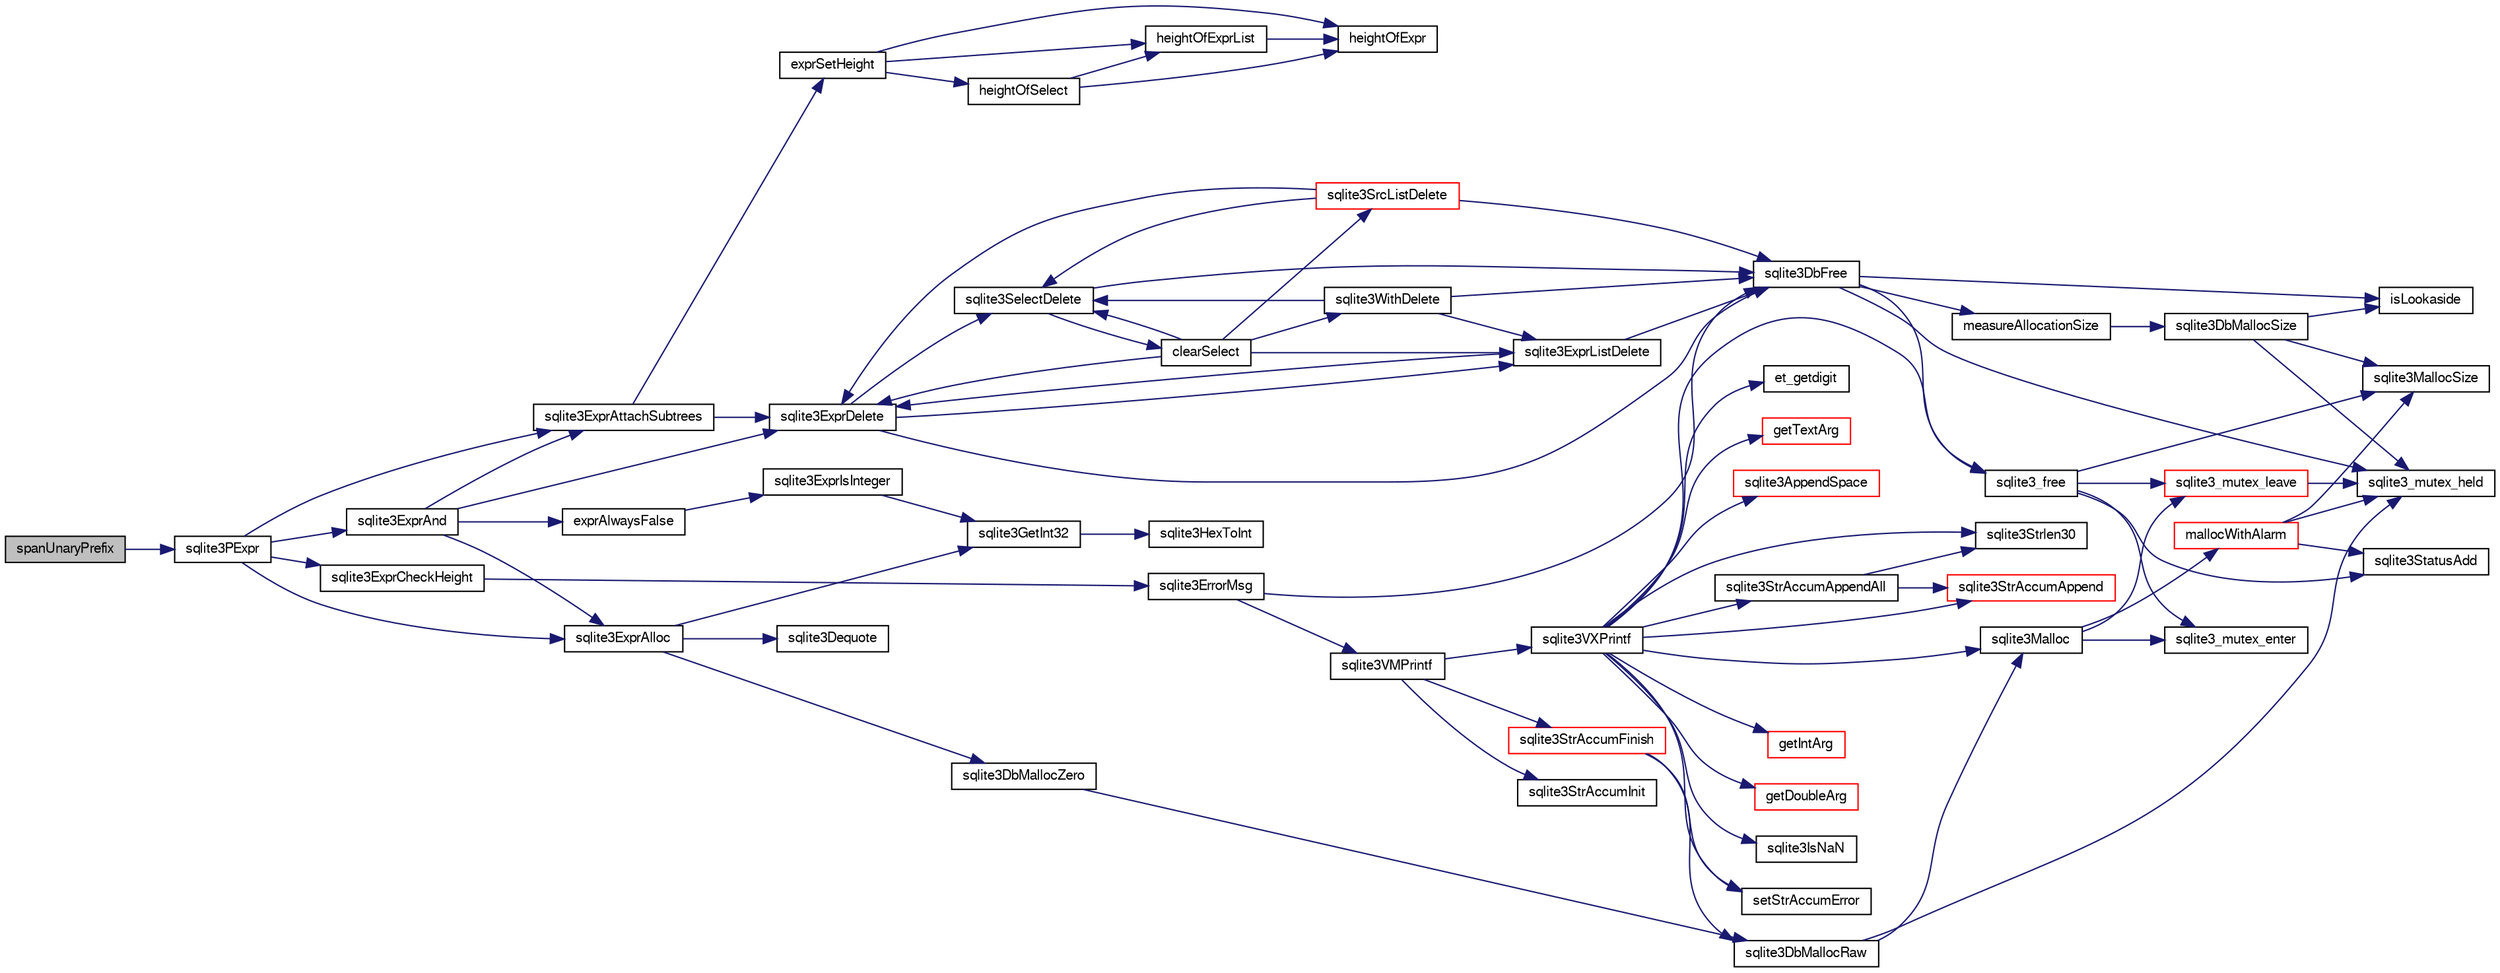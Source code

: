 digraph "spanUnaryPrefix"
{
  edge [fontname="FreeSans",fontsize="10",labelfontname="FreeSans",labelfontsize="10"];
  node [fontname="FreeSans",fontsize="10",shape=record];
  rankdir="LR";
  Node298959 [label="spanUnaryPrefix",height=0.2,width=0.4,color="black", fillcolor="grey75", style="filled", fontcolor="black"];
  Node298959 -> Node298960 [color="midnightblue",fontsize="10",style="solid",fontname="FreeSans"];
  Node298960 [label="sqlite3PExpr",height=0.2,width=0.4,color="black", fillcolor="white", style="filled",URL="$sqlite3_8c.html#a56670a96a4ad8449466fea3449f71c57"];
  Node298960 -> Node298961 [color="midnightblue",fontsize="10",style="solid",fontname="FreeSans"];
  Node298961 [label="sqlite3ExprAnd",height=0.2,width=0.4,color="black", fillcolor="white", style="filled",URL="$sqlite3_8c.html#adb7ce3f2fe4bc4cb22dbb82aed2b6c32"];
  Node298961 -> Node298962 [color="midnightblue",fontsize="10",style="solid",fontname="FreeSans"];
  Node298962 [label="exprAlwaysFalse",height=0.2,width=0.4,color="black", fillcolor="white", style="filled",URL="$sqlite3_8c.html#aa72440ec8db7b30f945e8f50ad9a4eba"];
  Node298962 -> Node298963 [color="midnightblue",fontsize="10",style="solid",fontname="FreeSans"];
  Node298963 [label="sqlite3ExprIsInteger",height=0.2,width=0.4,color="black", fillcolor="white", style="filled",URL="$sqlite3_8c.html#a93009f02d365fbdd3f83865b723fd950"];
  Node298963 -> Node298964 [color="midnightblue",fontsize="10",style="solid",fontname="FreeSans"];
  Node298964 [label="sqlite3GetInt32",height=0.2,width=0.4,color="black", fillcolor="white", style="filled",URL="$sqlite3_8c.html#a5f876209b4343549fc9224cd11c70928"];
  Node298964 -> Node298965 [color="midnightblue",fontsize="10",style="solid",fontname="FreeSans"];
  Node298965 [label="sqlite3HexToInt",height=0.2,width=0.4,color="black", fillcolor="white", style="filled",URL="$sqlite3_8c.html#ae3802c77b18399c03c8c9f973ff47239"];
  Node298961 -> Node298966 [color="midnightblue",fontsize="10",style="solid",fontname="FreeSans"];
  Node298966 [label="sqlite3ExprDelete",height=0.2,width=0.4,color="black", fillcolor="white", style="filled",URL="$sqlite3_8c.html#ae4e21ab5918e0428fbaa9e615dceb309"];
  Node298966 -> Node298967 [color="midnightblue",fontsize="10",style="solid",fontname="FreeSans"];
  Node298967 [label="sqlite3DbFree",height=0.2,width=0.4,color="black", fillcolor="white", style="filled",URL="$sqlite3_8c.html#ac70ab821a6607b4a1b909582dc37a069"];
  Node298967 -> Node298968 [color="midnightblue",fontsize="10",style="solid",fontname="FreeSans"];
  Node298968 [label="sqlite3_mutex_held",height=0.2,width=0.4,color="black", fillcolor="white", style="filled",URL="$sqlite3_8c.html#acf77da68932b6bc163c5e68547ecc3e7"];
  Node298967 -> Node298969 [color="midnightblue",fontsize="10",style="solid",fontname="FreeSans"];
  Node298969 [label="measureAllocationSize",height=0.2,width=0.4,color="black", fillcolor="white", style="filled",URL="$sqlite3_8c.html#a45731e644a22fdb756e2b6337224217a"];
  Node298969 -> Node298970 [color="midnightblue",fontsize="10",style="solid",fontname="FreeSans"];
  Node298970 [label="sqlite3DbMallocSize",height=0.2,width=0.4,color="black", fillcolor="white", style="filled",URL="$sqlite3_8c.html#aa397e5a8a03495203a0767abf0a71f86"];
  Node298970 -> Node298971 [color="midnightblue",fontsize="10",style="solid",fontname="FreeSans"];
  Node298971 [label="sqlite3MallocSize",height=0.2,width=0.4,color="black", fillcolor="white", style="filled",URL="$sqlite3_8c.html#acf5d2a5f35270bafb050bd2def576955"];
  Node298970 -> Node298968 [color="midnightblue",fontsize="10",style="solid",fontname="FreeSans"];
  Node298970 -> Node298972 [color="midnightblue",fontsize="10",style="solid",fontname="FreeSans"];
  Node298972 [label="isLookaside",height=0.2,width=0.4,color="black", fillcolor="white", style="filled",URL="$sqlite3_8c.html#a770fa05ff9717b75e16f4d968a77b897"];
  Node298967 -> Node298972 [color="midnightblue",fontsize="10",style="solid",fontname="FreeSans"];
  Node298967 -> Node298973 [color="midnightblue",fontsize="10",style="solid",fontname="FreeSans"];
  Node298973 [label="sqlite3_free",height=0.2,width=0.4,color="black", fillcolor="white", style="filled",URL="$sqlite3_8c.html#a6552349e36a8a691af5487999ab09519"];
  Node298973 -> Node298974 [color="midnightblue",fontsize="10",style="solid",fontname="FreeSans"];
  Node298974 [label="sqlite3_mutex_enter",height=0.2,width=0.4,color="black", fillcolor="white", style="filled",URL="$sqlite3_8c.html#a1c12cde690bd89f104de5cbad12a6bf5"];
  Node298973 -> Node298975 [color="midnightblue",fontsize="10",style="solid",fontname="FreeSans"];
  Node298975 [label="sqlite3StatusAdd",height=0.2,width=0.4,color="black", fillcolor="white", style="filled",URL="$sqlite3_8c.html#afa029f93586aeab4cc85360905dae9cd"];
  Node298973 -> Node298971 [color="midnightblue",fontsize="10",style="solid",fontname="FreeSans"];
  Node298973 -> Node298976 [color="midnightblue",fontsize="10",style="solid",fontname="FreeSans"];
  Node298976 [label="sqlite3_mutex_leave",height=0.2,width=0.4,color="red", fillcolor="white", style="filled",URL="$sqlite3_8c.html#a5838d235601dbd3c1fa993555c6bcc93"];
  Node298976 -> Node298968 [color="midnightblue",fontsize="10",style="solid",fontname="FreeSans"];
  Node298966 -> Node298978 [color="midnightblue",fontsize="10",style="solid",fontname="FreeSans"];
  Node298978 [label="sqlite3SelectDelete",height=0.2,width=0.4,color="black", fillcolor="white", style="filled",URL="$sqlite3_8c.html#a0f56959f0acac85496744f0d068854a0"];
  Node298978 -> Node298979 [color="midnightblue",fontsize="10",style="solid",fontname="FreeSans"];
  Node298979 [label="clearSelect",height=0.2,width=0.4,color="black", fillcolor="white", style="filled",URL="$sqlite3_8c.html#ac083bac4f2f02c26aa02fc24ca8c2dd9"];
  Node298979 -> Node298980 [color="midnightblue",fontsize="10",style="solid",fontname="FreeSans"];
  Node298980 [label="sqlite3ExprListDelete",height=0.2,width=0.4,color="black", fillcolor="white", style="filled",URL="$sqlite3_8c.html#ae9cd46eac81e86a04ed8c09b99fc3c10"];
  Node298980 -> Node298966 [color="midnightblue",fontsize="10",style="solid",fontname="FreeSans"];
  Node298980 -> Node298967 [color="midnightblue",fontsize="10",style="solid",fontname="FreeSans"];
  Node298979 -> Node298981 [color="midnightblue",fontsize="10",style="solid",fontname="FreeSans"];
  Node298981 [label="sqlite3SrcListDelete",height=0.2,width=0.4,color="red", fillcolor="white", style="filled",URL="$sqlite3_8c.html#acc250a3e5e7fd8889a16a9f28e3e7312"];
  Node298981 -> Node298967 [color="midnightblue",fontsize="10",style="solid",fontname="FreeSans"];
  Node298981 -> Node298978 [color="midnightblue",fontsize="10",style="solid",fontname="FreeSans"];
  Node298981 -> Node298966 [color="midnightblue",fontsize="10",style="solid",fontname="FreeSans"];
  Node298979 -> Node298966 [color="midnightblue",fontsize="10",style="solid",fontname="FreeSans"];
  Node298979 -> Node298978 [color="midnightblue",fontsize="10",style="solid",fontname="FreeSans"];
  Node298979 -> Node299295 [color="midnightblue",fontsize="10",style="solid",fontname="FreeSans"];
  Node299295 [label="sqlite3WithDelete",height=0.2,width=0.4,color="black", fillcolor="white", style="filled",URL="$sqlite3_8c.html#a17d9ea3de76b5d740b422ea9b4fe3abb"];
  Node299295 -> Node298980 [color="midnightblue",fontsize="10",style="solid",fontname="FreeSans"];
  Node299295 -> Node298978 [color="midnightblue",fontsize="10",style="solid",fontname="FreeSans"];
  Node299295 -> Node298967 [color="midnightblue",fontsize="10",style="solid",fontname="FreeSans"];
  Node298978 -> Node298967 [color="midnightblue",fontsize="10",style="solid",fontname="FreeSans"];
  Node298966 -> Node298980 [color="midnightblue",fontsize="10",style="solid",fontname="FreeSans"];
  Node298961 -> Node299918 [color="midnightblue",fontsize="10",style="solid",fontname="FreeSans"];
  Node299918 [label="sqlite3ExprAlloc",height=0.2,width=0.4,color="black", fillcolor="white", style="filled",URL="$sqlite3_8c.html#a7f1c54604acd48617bd41d26f5db776d"];
  Node299918 -> Node298964 [color="midnightblue",fontsize="10",style="solid",fontname="FreeSans"];
  Node299918 -> Node299191 [color="midnightblue",fontsize="10",style="solid",fontname="FreeSans"];
  Node299191 [label="sqlite3DbMallocZero",height=0.2,width=0.4,color="black", fillcolor="white", style="filled",URL="$sqlite3_8c.html#a49cfebac9d6067a03442c92af73f33e4"];
  Node299191 -> Node299007 [color="midnightblue",fontsize="10",style="solid",fontname="FreeSans"];
  Node299007 [label="sqlite3DbMallocRaw",height=0.2,width=0.4,color="black", fillcolor="white", style="filled",URL="$sqlite3_8c.html#abbe8be0cf7175e11ddc3e2218fad924e"];
  Node299007 -> Node298968 [color="midnightblue",fontsize="10",style="solid",fontname="FreeSans"];
  Node299007 -> Node298988 [color="midnightblue",fontsize="10",style="solid",fontname="FreeSans"];
  Node298988 [label="sqlite3Malloc",height=0.2,width=0.4,color="black", fillcolor="white", style="filled",URL="$sqlite3_8c.html#a361a2eaa846b1885f123abe46f5d8b2b"];
  Node298988 -> Node298974 [color="midnightblue",fontsize="10",style="solid",fontname="FreeSans"];
  Node298988 -> Node298989 [color="midnightblue",fontsize="10",style="solid",fontname="FreeSans"];
  Node298989 [label="mallocWithAlarm",height=0.2,width=0.4,color="red", fillcolor="white", style="filled",URL="$sqlite3_8c.html#ab070d5cf8e48ec8a6a43cf025d48598b"];
  Node298989 -> Node298968 [color="midnightblue",fontsize="10",style="solid",fontname="FreeSans"];
  Node298989 -> Node298971 [color="midnightblue",fontsize="10",style="solid",fontname="FreeSans"];
  Node298989 -> Node298975 [color="midnightblue",fontsize="10",style="solid",fontname="FreeSans"];
  Node298988 -> Node298976 [color="midnightblue",fontsize="10",style="solid",fontname="FreeSans"];
  Node299918 -> Node299246 [color="midnightblue",fontsize="10",style="solid",fontname="FreeSans"];
  Node299246 [label="sqlite3Dequote",height=0.2,width=0.4,color="black", fillcolor="white", style="filled",URL="$sqlite3_8c.html#a7b0ccb71d60de662cbb09755454dee5d"];
  Node298961 -> Node299919 [color="midnightblue",fontsize="10",style="solid",fontname="FreeSans"];
  Node299919 [label="sqlite3ExprAttachSubtrees",height=0.2,width=0.4,color="black", fillcolor="white", style="filled",URL="$sqlite3_8c.html#a74aac72e6029e25c0d4505a4cc4020c6"];
  Node299919 -> Node298966 [color="midnightblue",fontsize="10",style="solid",fontname="FreeSans"];
  Node299919 -> Node299920 [color="midnightblue",fontsize="10",style="solid",fontname="FreeSans"];
  Node299920 [label="exprSetHeight",height=0.2,width=0.4,color="black", fillcolor="white", style="filled",URL="$sqlite3_8c.html#ab160869cf6622ffbf7a44bbe68e925c1"];
  Node299920 -> Node299921 [color="midnightblue",fontsize="10",style="solid",fontname="FreeSans"];
  Node299921 [label="heightOfExpr",height=0.2,width=0.4,color="black", fillcolor="white", style="filled",URL="$sqlite3_8c.html#a2b4e5cbf5eeb540c3c26929aeb1eae1c"];
  Node299920 -> Node299922 [color="midnightblue",fontsize="10",style="solid",fontname="FreeSans"];
  Node299922 [label="heightOfSelect",height=0.2,width=0.4,color="black", fillcolor="white", style="filled",URL="$sqlite3_8c.html#a801de9028f26be07bc082abc58e02e8c"];
  Node299922 -> Node299921 [color="midnightblue",fontsize="10",style="solid",fontname="FreeSans"];
  Node299922 -> Node299923 [color="midnightblue",fontsize="10",style="solid",fontname="FreeSans"];
  Node299923 [label="heightOfExprList",height=0.2,width=0.4,color="black", fillcolor="white", style="filled",URL="$sqlite3_8c.html#a8b10054a02ee97620c9270d3c206a895"];
  Node299923 -> Node299921 [color="midnightblue",fontsize="10",style="solid",fontname="FreeSans"];
  Node299920 -> Node299923 [color="midnightblue",fontsize="10",style="solid",fontname="FreeSans"];
  Node298960 -> Node299918 [color="midnightblue",fontsize="10",style="solid",fontname="FreeSans"];
  Node298960 -> Node299919 [color="midnightblue",fontsize="10",style="solid",fontname="FreeSans"];
  Node298960 -> Node299924 [color="midnightblue",fontsize="10",style="solid",fontname="FreeSans"];
  Node299924 [label="sqlite3ExprCheckHeight",height=0.2,width=0.4,color="black", fillcolor="white", style="filled",URL="$sqlite3_8c.html#ab208260635507bd7a5c58b612db514f2"];
  Node299924 -> Node299290 [color="midnightblue",fontsize="10",style="solid",fontname="FreeSans"];
  Node299290 [label="sqlite3ErrorMsg",height=0.2,width=0.4,color="black", fillcolor="white", style="filled",URL="$sqlite3_8c.html#aee2798e173651adae0f9c85469f3457d"];
  Node299290 -> Node299242 [color="midnightblue",fontsize="10",style="solid",fontname="FreeSans"];
  Node299242 [label="sqlite3VMPrintf",height=0.2,width=0.4,color="black", fillcolor="white", style="filled",URL="$sqlite3_8c.html#a05535d0982ef06fbc2ee8195ebbae689"];
  Node299242 -> Node298999 [color="midnightblue",fontsize="10",style="solid",fontname="FreeSans"];
  Node298999 [label="sqlite3StrAccumInit",height=0.2,width=0.4,color="black", fillcolor="white", style="filled",URL="$sqlite3_8c.html#aabf95e113b9d54d519cd15a56215f560"];
  Node299242 -> Node299000 [color="midnightblue",fontsize="10",style="solid",fontname="FreeSans"];
  Node299000 [label="sqlite3VXPrintf",height=0.2,width=0.4,color="black", fillcolor="white", style="filled",URL="$sqlite3_8c.html#a63c25806c9bd4a2b76f9a0eb232c6bde"];
  Node299000 -> Node299001 [color="midnightblue",fontsize="10",style="solid",fontname="FreeSans"];
  Node299001 [label="sqlite3StrAccumAppend",height=0.2,width=0.4,color="red", fillcolor="white", style="filled",URL="$sqlite3_8c.html#a56664fa33def33c5a5245b623441d5e0"];
  Node299000 -> Node299254 [color="midnightblue",fontsize="10",style="solid",fontname="FreeSans"];
  Node299254 [label="getIntArg",height=0.2,width=0.4,color="red", fillcolor="white", style="filled",URL="$sqlite3_8c.html#abff258963dbd9205fb299851a64c67be"];
  Node299000 -> Node298988 [color="midnightblue",fontsize="10",style="solid",fontname="FreeSans"];
  Node299000 -> Node299004 [color="midnightblue",fontsize="10",style="solid",fontname="FreeSans"];
  Node299004 [label="setStrAccumError",height=0.2,width=0.4,color="black", fillcolor="white", style="filled",URL="$sqlite3_8c.html#a3dc479a1fc8ba1ab8edfe51f8a0b102c"];
  Node299000 -> Node299255 [color="midnightblue",fontsize="10",style="solid",fontname="FreeSans"];
  Node299255 [label="getDoubleArg",height=0.2,width=0.4,color="red", fillcolor="white", style="filled",URL="$sqlite3_8c.html#a1cf25120072c85bd261983b24c12c3d9"];
  Node299000 -> Node299147 [color="midnightblue",fontsize="10",style="solid",fontname="FreeSans"];
  Node299147 [label="sqlite3IsNaN",height=0.2,width=0.4,color="black", fillcolor="white", style="filled",URL="$sqlite3_8c.html#aed4d78203877c3486765ccbc7feebb50"];
  Node299000 -> Node299063 [color="midnightblue",fontsize="10",style="solid",fontname="FreeSans"];
  Node299063 [label="sqlite3Strlen30",height=0.2,width=0.4,color="black", fillcolor="white", style="filled",URL="$sqlite3_8c.html#a3dcd80ba41f1a308193dee74857b62a7"];
  Node299000 -> Node299256 [color="midnightblue",fontsize="10",style="solid",fontname="FreeSans"];
  Node299256 [label="et_getdigit",height=0.2,width=0.4,color="black", fillcolor="white", style="filled",URL="$sqlite3_8c.html#a40c5a308749ad07cc2397a53e081bff0"];
  Node299000 -> Node299257 [color="midnightblue",fontsize="10",style="solid",fontname="FreeSans"];
  Node299257 [label="getTextArg",height=0.2,width=0.4,color="red", fillcolor="white", style="filled",URL="$sqlite3_8c.html#afbb41850423ef20071cefaab0431e04d"];
  Node299000 -> Node299258 [color="midnightblue",fontsize="10",style="solid",fontname="FreeSans"];
  Node299258 [label="sqlite3StrAccumAppendAll",height=0.2,width=0.4,color="black", fillcolor="white", style="filled",URL="$sqlite3_8c.html#acaf8f3e4f99a3c3a4a77e9c987547289"];
  Node299258 -> Node299001 [color="midnightblue",fontsize="10",style="solid",fontname="FreeSans"];
  Node299258 -> Node299063 [color="midnightblue",fontsize="10",style="solid",fontname="FreeSans"];
  Node299000 -> Node299259 [color="midnightblue",fontsize="10",style="solid",fontname="FreeSans"];
  Node299259 [label="sqlite3AppendSpace",height=0.2,width=0.4,color="red", fillcolor="white", style="filled",URL="$sqlite3_8c.html#aefd38a5afc0020d4a93855c3ee7c63a8"];
  Node299000 -> Node298973 [color="midnightblue",fontsize="10",style="solid",fontname="FreeSans"];
  Node299242 -> Node299090 [color="midnightblue",fontsize="10",style="solid",fontname="FreeSans"];
  Node299090 [label="sqlite3StrAccumFinish",height=0.2,width=0.4,color="red", fillcolor="white", style="filled",URL="$sqlite3_8c.html#adb7f26b10ac1b847db6f000ef4c2e2ba"];
  Node299090 -> Node299007 [color="midnightblue",fontsize="10",style="solid",fontname="FreeSans"];
  Node299090 -> Node299004 [color="midnightblue",fontsize="10",style="solid",fontname="FreeSans"];
  Node299290 -> Node298967 [color="midnightblue",fontsize="10",style="solid",fontname="FreeSans"];
}
